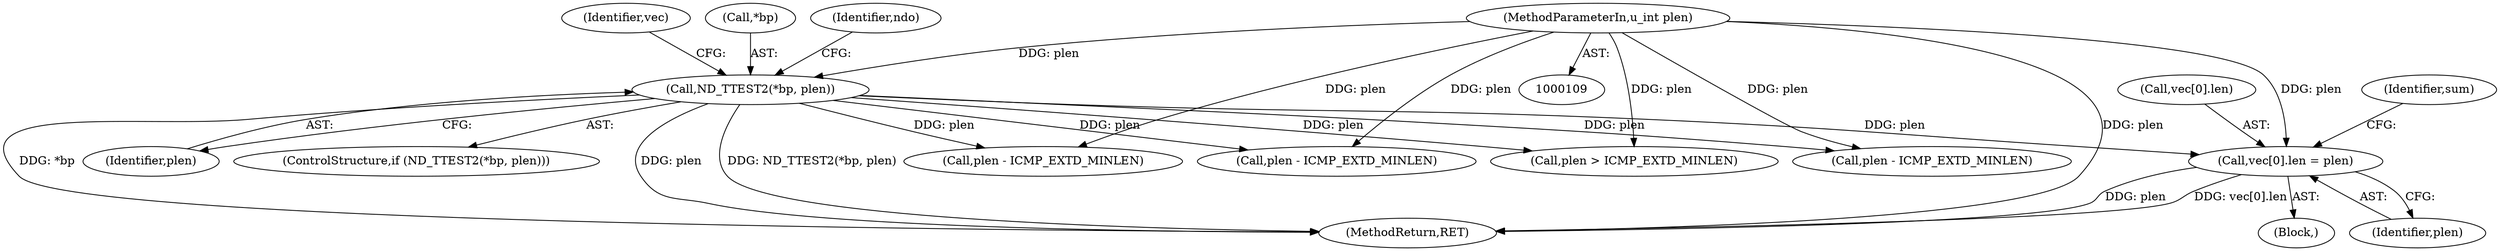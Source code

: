 digraph "0_tcpdump_8509ef02eceb2bbb479cea10fe4a7ec6395f1a8b@array" {
"1000896" [label="(Call,vec[0].len = plen)"];
"1000880" [label="(Call,ND_TTEST2(*bp, plen))"];
"1000112" [label="(MethodParameterIn,u_int plen)"];
"1001265" [label="(MethodReturn,RET)"];
"1001030" [label="(Call,plen - ICMP_EXTD_MINLEN)"];
"1000888" [label="(Identifier,vec)"];
"1000897" [label="(Call,vec[0].len)"];
"1000881" [label="(Call,*bp)"];
"1001006" [label="(Call,plen - ICMP_EXTD_MINLEN)"];
"1000883" [label="(Identifier,plen)"];
"1000879" [label="(ControlStructure,if (ND_TTEST2(*bp, plen)))"];
"1000880" [label="(Call,ND_TTEST2(*bp, plen))"];
"1000902" [label="(Identifier,plen)"];
"1000934" [label="(Identifier,ndo)"];
"1000985" [label="(Call,plen > ICMP_EXTD_MINLEN)"];
"1000896" [label="(Call,vec[0].len = plen)"];
"1001065" [label="(Call,plen - ICMP_EXTD_MINLEN)"];
"1000112" [label="(MethodParameterIn,u_int plen)"];
"1000884" [label="(Block,)"];
"1000904" [label="(Identifier,sum)"];
"1000896" -> "1000884"  [label="AST: "];
"1000896" -> "1000902"  [label="CFG: "];
"1000897" -> "1000896"  [label="AST: "];
"1000902" -> "1000896"  [label="AST: "];
"1000904" -> "1000896"  [label="CFG: "];
"1000896" -> "1001265"  [label="DDG: vec[0].len"];
"1000896" -> "1001265"  [label="DDG: plen"];
"1000880" -> "1000896"  [label="DDG: plen"];
"1000112" -> "1000896"  [label="DDG: plen"];
"1000880" -> "1000879"  [label="AST: "];
"1000880" -> "1000883"  [label="CFG: "];
"1000881" -> "1000880"  [label="AST: "];
"1000883" -> "1000880"  [label="AST: "];
"1000888" -> "1000880"  [label="CFG: "];
"1000934" -> "1000880"  [label="CFG: "];
"1000880" -> "1001265"  [label="DDG: *bp"];
"1000880" -> "1001265"  [label="DDG: plen"];
"1000880" -> "1001265"  [label="DDG: ND_TTEST2(*bp, plen)"];
"1000112" -> "1000880"  [label="DDG: plen"];
"1000880" -> "1000985"  [label="DDG: plen"];
"1000880" -> "1001006"  [label="DDG: plen"];
"1000880" -> "1001030"  [label="DDG: plen"];
"1000880" -> "1001065"  [label="DDG: plen"];
"1000112" -> "1000109"  [label="AST: "];
"1000112" -> "1001265"  [label="DDG: plen"];
"1000112" -> "1000985"  [label="DDG: plen"];
"1000112" -> "1001006"  [label="DDG: plen"];
"1000112" -> "1001030"  [label="DDG: plen"];
"1000112" -> "1001065"  [label="DDG: plen"];
}
